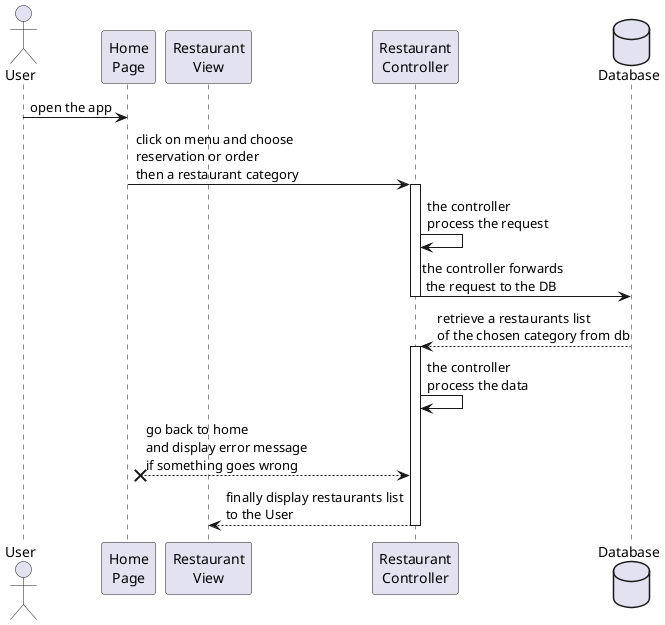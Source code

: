 @startuml displayrestaurants

actor User 
participant "Home\nPage" as HomePage
participant "Restaurant\nView" as RestaurantView
participant "Restaurant\nController" as RestaurantController
database Database as DB


User -> HomePage : open the app
HomePage -> RestaurantController: click on menu and choose\nreservation or order\nthen a restaurant category

activate RestaurantController
RestaurantController -> RestaurantController : the controller\nprocess the request
RestaurantController -> DB : the controller forwards\n the request to the DB
deactivate RestaurantController

RestaurantController <-- DB : retrieve a restaurants list\nof the chosen category from db
activate RestaurantController
RestaurantController -> RestaurantController : the controller\nprocess the data
HomePage x-- RestaurantController : go back to home\nand display error message\nif something goes wrong
RestaurantView <-- RestaurantController: finally display restaurants list\nto the User
deactivate RestaurantController
@enduml
